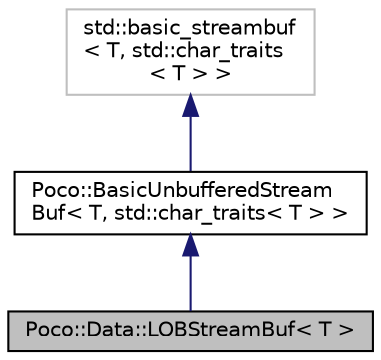 digraph "Poco::Data::LOBStreamBuf&lt; T &gt;"
{
 // LATEX_PDF_SIZE
  edge [fontname="Helvetica",fontsize="10",labelfontname="Helvetica",labelfontsize="10"];
  node [fontname="Helvetica",fontsize="10",shape=record];
  Node1 [label="Poco::Data::LOBStreamBuf\< T \>",height=0.2,width=0.4,color="black", fillcolor="grey75", style="filled", fontcolor="black",tooltip="This is the streambuf class used for reading from and writing to a LOB."];
  Node2 -> Node1 [dir="back",color="midnightblue",fontsize="10",style="solid"];
  Node2 [label="Poco::BasicUnbufferedStream\lBuf\< T, std::char_traits\< T \> \>",height=0.2,width=0.4,color="black", fillcolor="white", style="filled",URL="$classPoco_1_1BasicUnbufferedStreamBuf.html",tooltip=" "];
  Node3 -> Node2 [dir="back",color="midnightblue",fontsize="10",style="solid"];
  Node3 [label="std::basic_streambuf\l\< T, std::char_traits\l\< T \> \>",height=0.2,width=0.4,color="grey75", fillcolor="white", style="filled",tooltip=" "];
}
